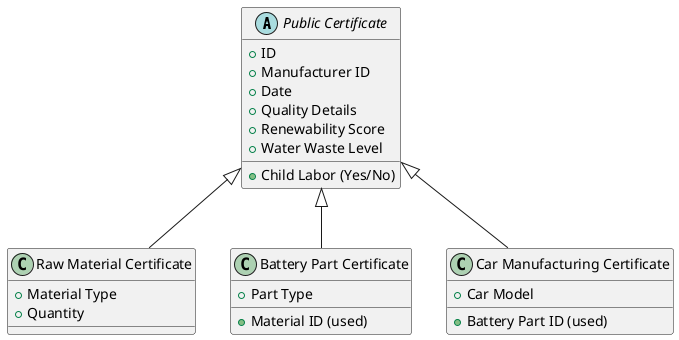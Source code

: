 @startuml
abstract class "Public Certificate" as public_cert {
    +ID
    +Manufacturer ID
    +Date
    +Quality Details
    +Child Labor (Yes/No)
    +Renewability Score
    +Water Waste Level
}

class "Raw Material Certificate" as raw_cert {
    +Material Type
    +Quantity
}

class "Battery Part Certificate" as part_cert {
    +Part Type
    +Material ID (used)
}

class "Car Manufacturing Certificate" as car_cert {
    +Battery Part ID (used)
    +Car Model
}

public_cert <|-- raw_cert
public_cert <|-- part_cert
public_cert <|-- car_cert
@enduml